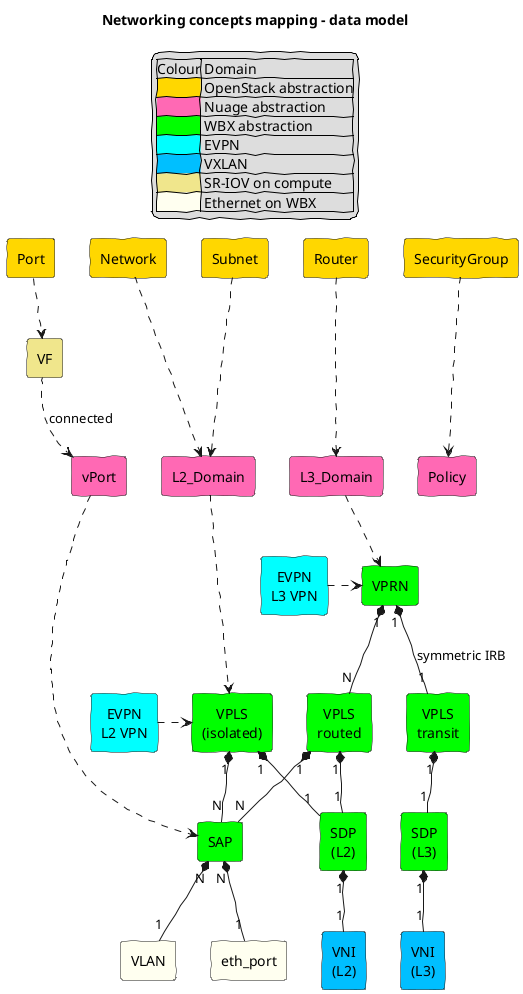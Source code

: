 @startuml
allow_mixing
skinparam handwritten true
skinparam defaultTextAlignment center

title Networking concepts mapping - data model

legend top
|Colour| Domain |
|<#Gold>| OpenStack abstraction|
|<#HotPink>| Nuage abstraction|
|<#Lime>| WBX abstraction|
|<#Cyan>| EVPN|
|<#DeepSkyBlue>| VXLAN|
|<#Khaki>| SR-IOV on compute|
|<#Ivory>| Ethernet on WBX|
endlegend

rectangle L3_VPN #Cyan [
EVPN
L3 VPN]

rectangle L2_VPN #Cyan [
EVPN
L2 VPN
]

together {
  rectangle VNI_L2 #DeepSkyBlue [
  VNI
  (L2)
  ]
  rectangle VNI_L3 #DeepSkyBlue [
  VNI
  (L3)
  ]
  rectangle VLAN #Ivory
  rectangle eth_port #Ivory
}

rectangle SAP #Lime

together {
  rectangle SDP_L2 #Lime [
  SDP
  (L2)
  ]
  rectangle SDP_L3 #Lime [
  SDP
  (L3)
  ]
}

rectangle VPRN #Lime
together {
  rectangle VPLS #Lime [
  VPLS
  (isolated)
  ]
  rectangle rVPLS #Lime [
  VPLS
  routed
  ]
  rectangle tVPLS #Lime [
  VPLS
  transit
  ]
}

together {
rectangle vPort #HotPink
rectangle L2_Domain #HotPink
rectangle L3_Domain #HotPink
rectangle Policy #HotPink
}

together {
rectangle Network #Gold
rectangle Subnet #Gold
rectangle Router #Gold
rectangle Port #Gold
rectangle VF #Khaki
rectangle SecurityGroup #Gold
}


SAP "N" *-- "1" eth_port
SAP "N" *-- "1" VLAN
SDP_L2 "1" *-- "1" VNI_L2
SDP_L3 "1" *-- "1" VNI_L3
VPRN "1" *-- "N" rVPLS
VPRN "1" *-- "1" tVPLS : symmetric IRB
VPLS "1" *-- "N" SAP
VPLS "1" *-- "1" SDP_L2
rVPLS "1" *-- "N" SAP
rVPLS "1" *-- "1" SDP_L2
tVPLS "1" *-- "1" SDP_L3
L2_VPN  -right[dashed]-> VPLS
L3_VPN -right[dashed]-> VPRN
vPort -[dashed]-> SAP
L2_Domain -[dashed]-> VPLS
L3_Domain -[dashed]-> VPRN
Network -[dashed]-> L2_Domain
Subnet -[dashed]-> L2_Domain
Router -[dashed]-> L3_Domain
SecurityGroup -[dashed]-> Policy
Port -[dashed]-> VF
VF -[dashed]-> vPort : connected

@enduml
